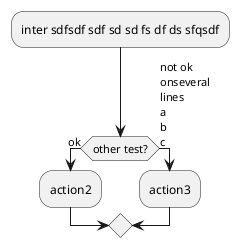 {
  "sha1": "rb4x4sxembqyvdiig22nfaorm2zke55",
  "insertion": {
    "when": "2024-06-04T17:28:43.527Z",
    "user": "plantuml@gmail.com"
  }
}
@startuml
:inter sdfsdf sdf sd sd fs df ds sfqsdf;
if (other test?) then (ok)
  :action2;
else (not ok\nonseveral\nlines\na\nb\nc)
  :action3;
endif
@enduml
